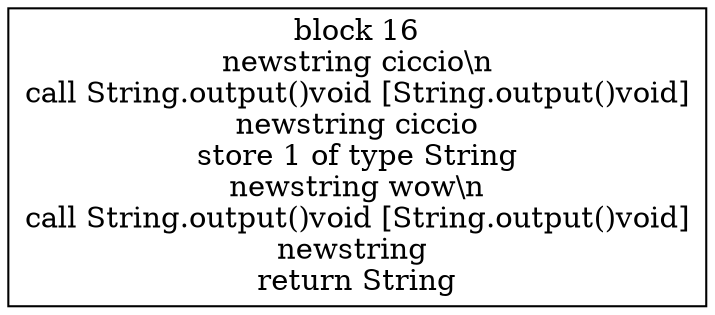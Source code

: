 digraph "MyAssert.prova(MyAssert)void" {
size = "11,7.5";
codeblock_16 [ shape = box, label = "block 16\nnewstring ciccio\\n\ncall String.output()void [String.output()void]\nnewstring ciccio\nstore 1 of type String\nnewstring wow\\n\ncall String.output()void [String.output()void]\nnewstring \nreturn String"];
}
